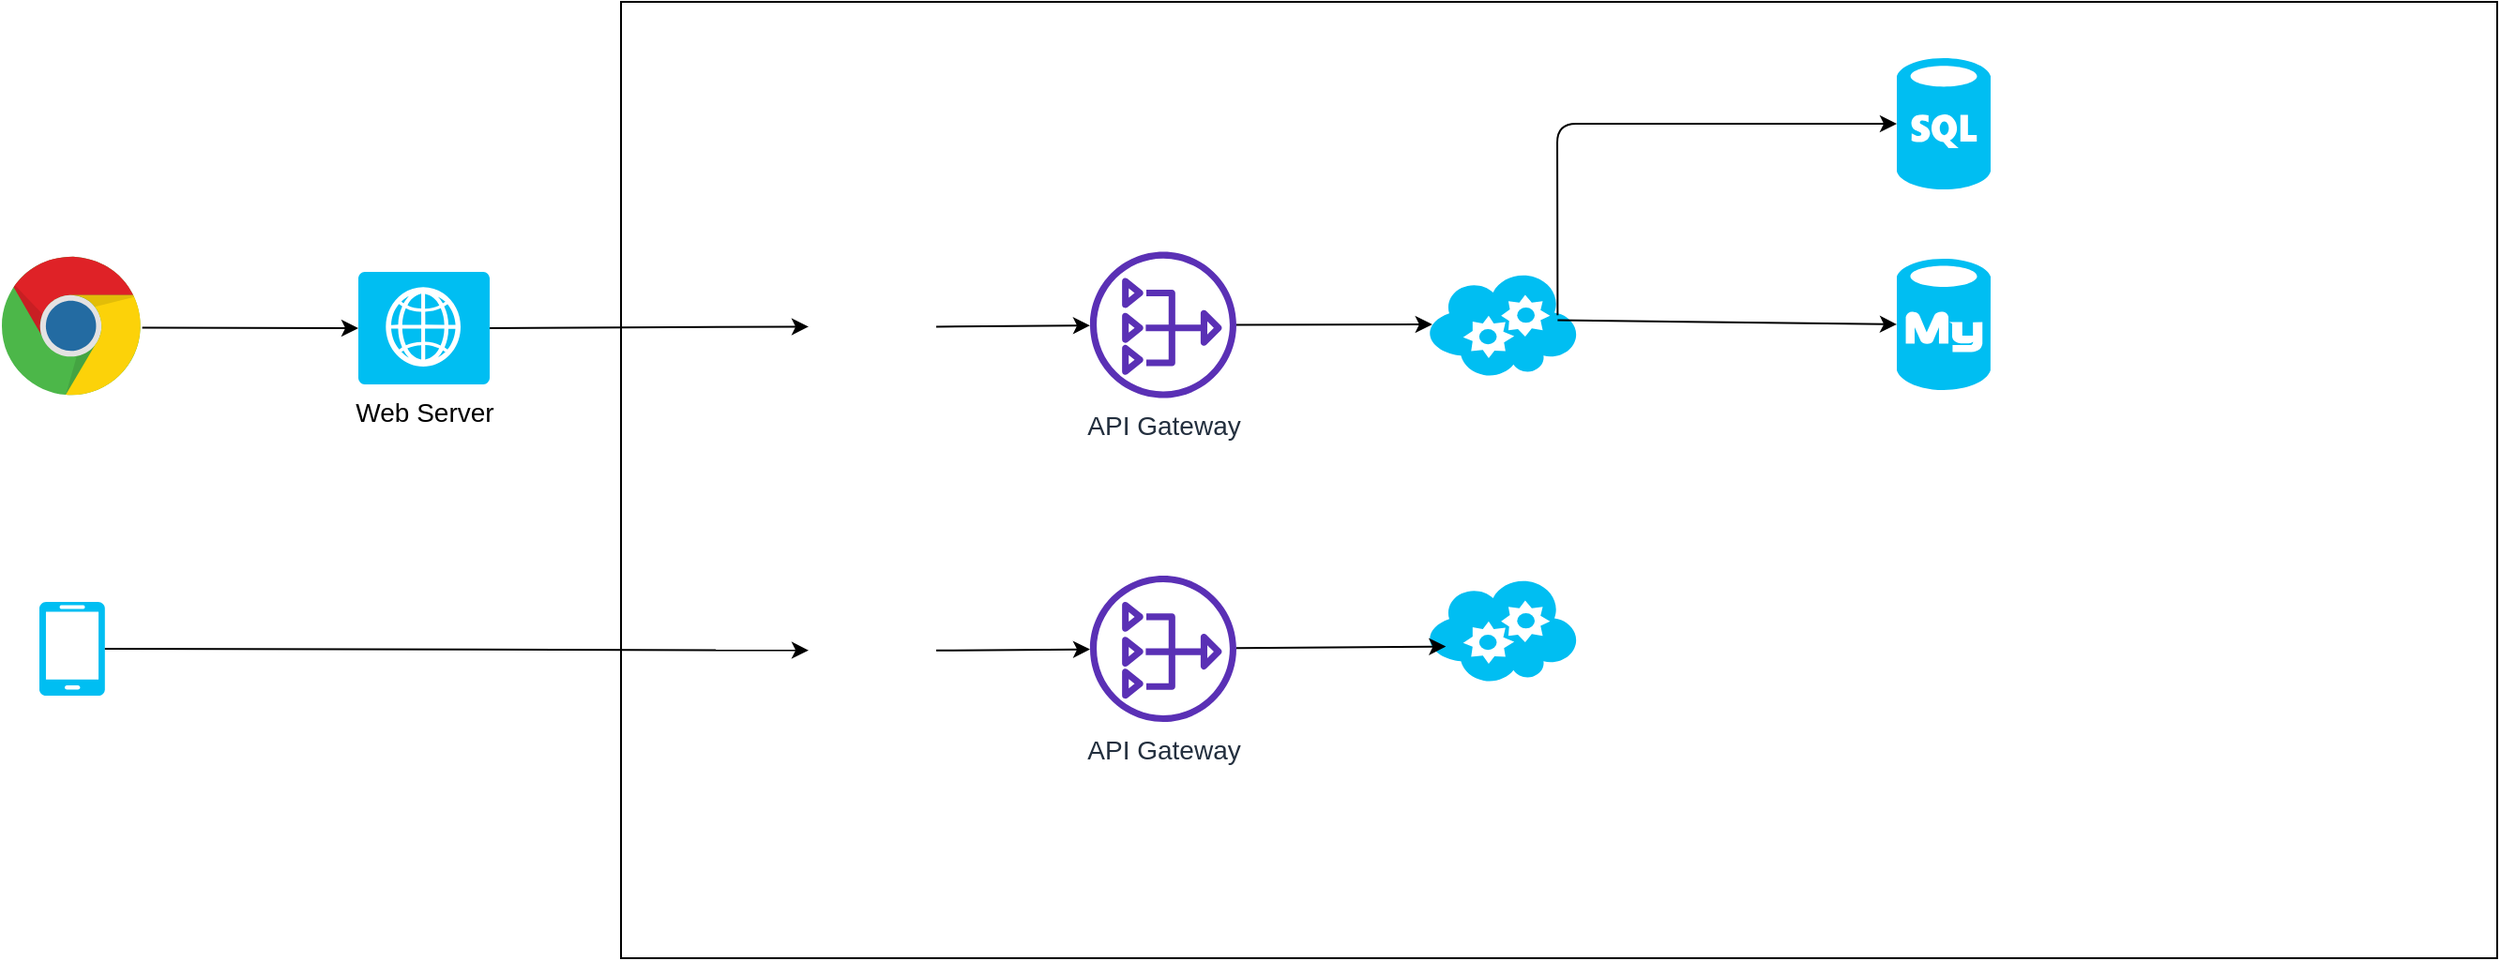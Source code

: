 <mxfile version="13.0.2" type="github" pages="3">
  <diagram id="D6xUE61VpCGZH91AxABK" name="Page-1">
    <mxGraphModel dx="1209" dy="629" grid="1" gridSize="10" guides="1" tooltips="1" connect="1" arrows="1" fold="1" page="1" pageScale="1" pageWidth="827" pageHeight="1169" math="0" shadow="0">
      <root>
        <mxCell id="0" />
        <mxCell id="1" parent="0" />
        <mxCell id="yKcq4G1e0Qguh4yrDQiM-10" value="" style="rounded=0;whiteSpace=wrap;html=1;fontSize=14;" parent="1" vertex="1">
          <mxGeometry x="370" y="190" width="1000" height="510" as="geometry" />
        </mxCell>
        <mxCell id="yKcq4G1e0Qguh4yrDQiM-1" value="" style="shape=image;html=1;verticalAlign=top;verticalLabelPosition=bottom;labelBackgroundColor=#ffffff;imageAspect=0;aspect=fixed;image=https://cdn4.iconfinder.com/data/icons/logos-brands-5/24/nginx-128.png;fontSize=14;" parent="1" vertex="1">
          <mxGeometry x="470" y="329.2" width="68" height="68" as="geometry" />
        </mxCell>
        <mxCell id="yKcq4G1e0Qguh4yrDQiM-2" value="" style="dashed=0;outlineConnect=0;html=1;align=center;labelPosition=center;verticalLabelPosition=bottom;verticalAlign=top;shape=mxgraph.weblogos.chrome;fontSize=14;" parent="1" vertex="1">
          <mxGeometry x="40" y="325.9" width="74.8" height="75.4" as="geometry" />
        </mxCell>
        <mxCell id="yKcq4G1e0Qguh4yrDQiM-6" value="" style="verticalLabelPosition=bottom;html=1;verticalAlign=top;align=center;strokeColor=none;fillColor=#00BEF2;shape=mxgraph.azure.mobile;pointerEvents=1;fontSize=14;" parent="1" vertex="1">
          <mxGeometry x="59.9" y="510" width="35" height="50" as="geometry" />
        </mxCell>
        <mxCell id="yKcq4G1e0Qguh4yrDQiM-7" value="API Gateway" style="outlineConnect=0;fontColor=#232F3E;gradientColor=none;fillColor=#5A30B5;strokeColor=none;dashed=0;verticalLabelPosition=bottom;verticalAlign=top;align=center;html=1;fontSize=14;fontStyle=0;aspect=fixed;pointerEvents=1;shape=mxgraph.aws4.nat_gateway;" parent="1" vertex="1">
          <mxGeometry x="620" y="323.3" width="78" height="78" as="geometry" />
        </mxCell>
        <mxCell id="yKcq4G1e0Qguh4yrDQiM-8" value="Web Server" style="verticalLabelPosition=bottom;html=1;verticalAlign=top;align=center;strokeColor=none;fillColor=#00BEF2;shape=mxgraph.azure.web_role;fontSize=14;" parent="1" vertex="1">
          <mxGeometry x="230" y="334" width="70" height="60" as="geometry" />
        </mxCell>
        <mxCell id="yKcq4G1e0Qguh4yrDQiM-9" value="" style="endArrow=classic;html=1;entryX=0;entryY=0.5;entryDx=0;entryDy=0;entryPerimeter=0;fontSize=14;" parent="1" source="yKcq4G1e0Qguh4yrDQiM-2" target="yKcq4G1e0Qguh4yrDQiM-8" edge="1">
          <mxGeometry width="50" height="50" relative="1" as="geometry">
            <mxPoint x="170" y="510" as="sourcePoint" />
            <mxPoint x="220" y="460" as="targetPoint" />
          </mxGeometry>
        </mxCell>
        <mxCell id="yKcq4G1e0Qguh4yrDQiM-11" value="" style="endArrow=classic;html=1;exitX=1;exitY=0.5;exitDx=0;exitDy=0;exitPerimeter=0;entryX=0;entryY=0.5;entryDx=0;entryDy=0;fontSize=14;" parent="1" source="yKcq4G1e0Qguh4yrDQiM-8" target="yKcq4G1e0Qguh4yrDQiM-1" edge="1">
          <mxGeometry width="50" height="50" relative="1" as="geometry">
            <mxPoint x="360" y="370" as="sourcePoint" />
            <mxPoint x="410" y="320" as="targetPoint" />
          </mxGeometry>
        </mxCell>
        <mxCell id="yKcq4G1e0Qguh4yrDQiM-12" value="" style="endArrow=classic;html=1;exitX=1;exitY=0.5;exitDx=0;exitDy=0;exitPerimeter=0;fontSize=14;" parent="1" source="yKcq4G1e0Qguh4yrDQiM-6" target="yKcq4G1e0Qguh4yrDQiM-13" edge="1">
          <mxGeometry width="50" height="50" relative="1" as="geometry">
            <mxPoint x="230" y="580" as="sourcePoint" />
            <mxPoint x="280" y="530" as="targetPoint" />
          </mxGeometry>
        </mxCell>
        <mxCell id="yKcq4G1e0Qguh4yrDQiM-13" value="" style="shape=image;html=1;verticalAlign=top;verticalLabelPosition=bottom;labelBackgroundColor=#ffffff;imageAspect=0;aspect=fixed;image=https://cdn4.iconfinder.com/data/icons/logos-brands-5/24/nginx-128.png;fontSize=14;" parent="1" vertex="1">
          <mxGeometry x="470" y="501.9" width="68" height="68" as="geometry" />
        </mxCell>
        <mxCell id="yKcq4G1e0Qguh4yrDQiM-14" value="API Gateway" style="outlineConnect=0;fontColor=#232F3E;gradientColor=none;fillColor=#5A30B5;strokeColor=none;dashed=0;verticalLabelPosition=bottom;verticalAlign=top;align=center;html=1;fontSize=14;fontStyle=0;aspect=fixed;pointerEvents=1;shape=mxgraph.aws4.nat_gateway;" parent="1" vertex="1">
          <mxGeometry x="620" y="496" width="78" height="78" as="geometry" />
        </mxCell>
        <mxCell id="yKcq4G1e0Qguh4yrDQiM-15" value="" style="endArrow=classic;html=1;exitX=1;exitY=0.5;exitDx=0;exitDy=0;fontSize=14;" parent="1" source="yKcq4G1e0Qguh4yrDQiM-1" target="yKcq4G1e0Qguh4yrDQiM-7" edge="1">
          <mxGeometry width="50" height="50" relative="1" as="geometry">
            <mxPoint x="740" y="480" as="sourcePoint" />
            <mxPoint x="790" y="430" as="targetPoint" />
          </mxGeometry>
        </mxCell>
        <mxCell id="yKcq4G1e0Qguh4yrDQiM-16" value="" style="endArrow=classic;html=1;exitX=1;exitY=0.5;exitDx=0;exitDy=0;fontSize=14;" parent="1" source="yKcq4G1e0Qguh4yrDQiM-13" target="yKcq4G1e0Qguh4yrDQiM-14" edge="1">
          <mxGeometry width="50" height="50" relative="1" as="geometry">
            <mxPoint x="610" y="540" as="sourcePoint" />
            <mxPoint x="660" y="490" as="targetPoint" />
          </mxGeometry>
        </mxCell>
        <mxCell id="yKcq4G1e0Qguh4yrDQiM-17" value="" style="verticalLabelPosition=bottom;html=1;verticalAlign=top;align=center;strokeColor=none;fillColor=#00BEF2;shape=mxgraph.azure.mysql_database;fontSize=14;" parent="1" vertex="1">
          <mxGeometry x="1050" y="327" width="50" height="70" as="geometry" />
        </mxCell>
        <mxCell id="yKcq4G1e0Qguh4yrDQiM-18" value="" style="verticalLabelPosition=bottom;html=1;verticalAlign=top;align=center;strokeColor=none;fillColor=#00BEF2;shape=mxgraph.azure.sql_database;fontSize=14;" parent="1" vertex="1">
          <mxGeometry x="1050" y="220" width="50" height="70" as="geometry" />
        </mxCell>
        <mxCell id="yKcq4G1e0Qguh4yrDQiM-19" value="" style="verticalLabelPosition=bottom;html=1;verticalAlign=top;align=center;strokeColor=none;fillColor=#00BEF2;shape=mxgraph.azure.cloud_service;fontSize=14;" parent="1" vertex="1">
          <mxGeometry x="800" y="334" width="80" height="56" as="geometry" />
        </mxCell>
        <mxCell id="yKcq4G1e0Qguh4yrDQiM-20" value="" style="endArrow=classic;html=1;fontSize=14;entryX=0.03;entryY=0.5;entryDx=0;entryDy=0;entryPerimeter=0;" parent="1" source="yKcq4G1e0Qguh4yrDQiM-7" target="yKcq4G1e0Qguh4yrDQiM-19" edge="1">
          <mxGeometry width="50" height="50" relative="1" as="geometry">
            <mxPoint x="720" y="480" as="sourcePoint" />
            <mxPoint x="770" y="430" as="targetPoint" />
          </mxGeometry>
        </mxCell>
        <mxCell id="yKcq4G1e0Qguh4yrDQiM-21" value="" style="verticalLabelPosition=bottom;html=1;verticalAlign=top;align=center;strokeColor=none;fillColor=#00BEF2;shape=mxgraph.azure.cloud_service;fontSize=14;" parent="1" vertex="1">
          <mxGeometry x="800" y="497" width="80" height="56" as="geometry" />
        </mxCell>
        <mxCell id="yKcq4G1e0Qguh4yrDQiM-22" value="" style="endArrow=classic;html=1;fontSize=14;entryX=0.121;entryY=0.657;entryDx=0;entryDy=0;entryPerimeter=0;" parent="1" source="yKcq4G1e0Qguh4yrDQiM-14" target="yKcq4G1e0Qguh4yrDQiM-21" edge="1">
          <mxGeometry width="50" height="50" relative="1" as="geometry">
            <mxPoint x="720" y="620" as="sourcePoint" />
            <mxPoint x="770" y="570" as="targetPoint" />
          </mxGeometry>
        </mxCell>
        <mxCell id="yKcq4G1e0Qguh4yrDQiM-23" value="" style="endArrow=classic;html=1;fontSize=14;exitX=0.865;exitY=0.413;exitDx=0;exitDy=0;exitPerimeter=0;" parent="1" source="yKcq4G1e0Qguh4yrDQiM-19" target="yKcq4G1e0Qguh4yrDQiM-18" edge="1">
          <mxGeometry width="50" height="50" relative="1" as="geometry">
            <mxPoint x="890" y="370" as="sourcePoint" />
            <mxPoint x="940" y="320" as="targetPoint" />
            <Array as="points">
              <mxPoint x="869" y="255" />
            </Array>
          </mxGeometry>
        </mxCell>
        <mxCell id="yKcq4G1e0Qguh4yrDQiM-25" value="" style="endArrow=classic;html=1;fontSize=14;exitX=0.865;exitY=0.46;exitDx=0;exitDy=0;exitPerimeter=0;entryX=0;entryY=0.5;entryDx=0;entryDy=0;entryPerimeter=0;" parent="1" source="yKcq4G1e0Qguh4yrDQiM-19" target="yKcq4G1e0Qguh4yrDQiM-17" edge="1">
          <mxGeometry width="50" height="50" relative="1" as="geometry">
            <mxPoint x="900" y="480" as="sourcePoint" />
            <mxPoint x="950" y="430" as="targetPoint" />
          </mxGeometry>
        </mxCell>
      </root>
    </mxGraphModel>
  </diagram>
  <diagram id="DV2lTGGxnvz7v26kv7q8" name="Page-2">
    
    <mxGraphModel dx="1209" dy="629" grid="1" gridSize="10" guides="1" tooltips="1" connect="1" arrows="1" fold="1" page="1" pageScale="1" pageWidth="827" pageHeight="1169" math="0" shadow="0">
      
      <root>
        
        <mxCell id="6IEmFGXcHfe-T0XaRpEC-0" />
        
        <mxCell id="6IEmFGXcHfe-T0XaRpEC-1" parent="6IEmFGXcHfe-T0XaRpEC-0" />
        
        <mxCell id="6IEmFGXcHfe-T0XaRpEC-16" value="" style="rounded=0;whiteSpace=wrap;html=1;fontSize=14;" vertex="1" parent="6IEmFGXcHfe-T0XaRpEC-1">
          
          <mxGeometry x="390" y="50" width="890" height="520" as="geometry" />
          
        </mxCell>
        
        <mxCell id="6IEmFGXcHfe-T0XaRpEC-2" value="XX小区" style="rounded=1;whiteSpace=wrap;html=1;fontSize=14;" vertex="1" parent="6IEmFGXcHfe-T0XaRpEC-1">
          
          <mxGeometry x="20" y="200" width="120" height="60" as="geometry" />
          
        </mxCell>
        
        <mxCell id="6IEmFGXcHfe-T0XaRpEC-3" value="XX小区" style="rounded=1;whiteSpace=wrap;html=1;fontSize=14;" vertex="1" parent="6IEmFGXcHfe-T0XaRpEC-1">
          
          <mxGeometry x="20" y="300" width="120" height="60" as="geometry" />
          
        </mxCell>
        
        <mxCell id="6IEmFGXcHfe-T0XaRpEC-4" value="XX智慧社区平台" style="rounded=1;whiteSpace=wrap;html=1;fontSize=14;" vertex="1" parent="6IEmFGXcHfe-T0XaRpEC-1">
          
          <mxGeometry x="20" y="400" width="120" height="60" as="geometry" />
          
        </mxCell>
        
        <mxCell id="6IEmFGXcHfe-T0XaRpEC-5" value="数&lt;br style=&quot;font-size: 14px;&quot;&gt;据&lt;br style=&quot;font-size: 14px;&quot;&gt;开&lt;br style=&quot;font-size: 14px;&quot;&gt;放&lt;br style=&quot;font-size: 14px;&quot;&gt;平&lt;br style=&quot;font-size: 14px;&quot;&gt;台" style="rounded=0;whiteSpace=wrap;html=1;fontSize=14;" vertex="1" parent="6IEmFGXcHfe-T0XaRpEC-1">
          
          <mxGeometry x="460" y="130" width="80" height="390" as="geometry" />
          
        </mxCell>
        
        <mxCell id="6IEmFGXcHfe-T0XaRpEC-13" value="" style="endArrow=classic;html=1;exitX=1;exitY=0.5;exitDx=0;exitDy=0;fontSize=14;" edge="1" parent="6IEmFGXcHfe-T0XaRpEC-1" source="6IEmFGXcHfe-T0XaRpEC-19">
          
          <mxGeometry width="50" height="50" relative="1" as="geometry">
            
            <mxPoint x="340" y="280" as="sourcePoint" />
            
            <mxPoint x="460" y="232" as="targetPoint" />
            
          </mxGeometry>
          
        </mxCell>
        
        <mxCell id="6IEmFGXcHfe-T0XaRpEC-14" value="" style="endArrow=classic;html=1;exitX=1;exitY=0.5;exitDx=0;exitDy=0;fontSize=14;" edge="1" parent="6IEmFGXcHfe-T0XaRpEC-1" source="6IEmFGXcHfe-T0XaRpEC-23">
          
          <mxGeometry width="50" height="50" relative="1" as="geometry">
            
            <mxPoint x="280" y="380" as="sourcePoint" />
            
            <mxPoint x="460" y="332" as="targetPoint" />
            
          </mxGeometry>
          
        </mxCell>
        
        <mxCell id="6IEmFGXcHfe-T0XaRpEC-15" value="" style="endArrow=classic;html=1;exitX=1;exitY=0.5;exitDx=0;exitDy=0;fontSize=14;" edge="1" parent="6IEmFGXcHfe-T0XaRpEC-1" source="6IEmFGXcHfe-T0XaRpEC-25">
          
          <mxGeometry width="50" height="50" relative="1" as="geometry">
            
            <mxPoint x="280" y="470" as="sourcePoint" />
            
            <mxPoint x="460" y="432" as="targetPoint" />
            
          </mxGeometry>
          
        </mxCell>
        
        <mxCell id="6IEmFGXcHfe-T0XaRpEC-17" value="邯郸公安智慧平安社区平台" style="text;html=1;strokeColor=none;fillColor=none;align=center;verticalAlign=middle;whiteSpace=wrap;rounded=0;fontSize=16;fontStyle=1" vertex="1" parent="6IEmFGXcHfe-T0XaRpEC-1">
          
          <mxGeometry x="760" y="70" width="200" height="20" as="geometry" />
          
        </mxCell>
        
        <mxCell id="6IEmFGXcHfe-T0XaRpEC-18" value="接入方管理" style="rounded=1;whiteSpace=wrap;html=1;strokeWidth=1;fontSize=16;fillColor=#d5e8d4;strokeColor=#82b366;" vertex="1" parent="6IEmFGXcHfe-T0XaRpEC-1">
          
          <mxGeometry x="590" y="130" width="120" height="60" as="geometry" />
          
        </mxCell>
        
        <mxCell id="6IEmFGXcHfe-T0XaRpEC-19" value="接口适配器" style="shape=step;perimeter=stepPerimeter;whiteSpace=wrap;html=1;fixedSize=1;strokeWidth=1;fontSize=16;fillColor=#fff2cc;strokeColor=#d6b656;" vertex="1" parent="6IEmFGXcHfe-T0XaRpEC-1">
          
          <mxGeometry x="220" y="200" width="120" height="60" as="geometry" />
          
        </mxCell>
        
        <mxCell id="6IEmFGXcHfe-T0XaRpEC-20" value="" style="endArrow=classic;html=1;exitX=1;exitY=0.5;exitDx=0;exitDy=0;fontSize=14;" edge="1" parent="6IEmFGXcHfe-T0XaRpEC-1" source="6IEmFGXcHfe-T0XaRpEC-2" target="6IEmFGXcHfe-T0XaRpEC-19">
          
          <mxGeometry width="50" height="50" relative="1" as="geometry">
            
            <mxPoint x="140" y="230" as="sourcePoint" />
            
            <mxPoint x="460" y="232" as="targetPoint" />
            
          </mxGeometry>
          
        </mxCell>
        
        <mxCell id="6IEmFGXcHfe-T0XaRpEC-23" value="接口适配器" style="shape=step;perimeter=stepPerimeter;whiteSpace=wrap;html=1;fixedSize=1;strokeWidth=1;fontSize=16;fillColor=#fff2cc;strokeColor=#d6b656;" vertex="1" parent="6IEmFGXcHfe-T0XaRpEC-1">
          
          <mxGeometry x="220" y="300" width="120" height="60" as="geometry" />
          
        </mxCell>
        
        <mxCell id="6IEmFGXcHfe-T0XaRpEC-24" value="" style="endArrow=classic;html=1;exitX=1;exitY=0.5;exitDx=0;exitDy=0;fontSize=14;" edge="1" parent="6IEmFGXcHfe-T0XaRpEC-1" source="6IEmFGXcHfe-T0XaRpEC-3" target="6IEmFGXcHfe-T0XaRpEC-23">
          
          <mxGeometry width="50" height="50" relative="1" as="geometry">
            
            <mxPoint x="140" y="330" as="sourcePoint" />
            
            <mxPoint x="460" y="332" as="targetPoint" />
            
          </mxGeometry>
          
        </mxCell>
        
        <mxCell id="6IEmFGXcHfe-T0XaRpEC-25" value="接口适配器" style="shape=step;perimeter=stepPerimeter;whiteSpace=wrap;html=1;fixedSize=1;strokeWidth=1;fontSize=16;fillColor=#fff2cc;strokeColor=#d6b656;" vertex="1" parent="6IEmFGXcHfe-T0XaRpEC-1">
          
          <mxGeometry x="220" y="400" width="120" height="60" as="geometry" />
          
        </mxCell>
        
        <mxCell id="6IEmFGXcHfe-T0XaRpEC-26" value="" style="endArrow=classic;html=1;exitX=1;exitY=0.5;exitDx=0;exitDy=0;fontSize=14;" edge="1" parent="6IEmFGXcHfe-T0XaRpEC-1" source="6IEmFGXcHfe-T0XaRpEC-4" target="6IEmFGXcHfe-T0XaRpEC-25">
          
          <mxGeometry width="50" height="50" relative="1" as="geometry">
            
            <mxPoint x="140" y="430" as="sourcePoint" />
            
            <mxPoint x="460" y="432" as="targetPoint" />
            
          </mxGeometry>
          
        </mxCell>
        
        <mxCell id="6IEmFGXcHfe-T0XaRpEC-29" value="人员管理" style="rounded=1;whiteSpace=wrap;html=1;strokeWidth=1;fontSize=16;" vertex="1" parent="6IEmFGXcHfe-T0XaRpEC-1">
          
          <mxGeometry x="590" y="330" width="120" height="60" as="geometry" />
          
        </mxCell>
        
        <mxCell id="6IEmFGXcHfe-T0XaRpEC-30" value="小区管理" style="rounded=1;whiteSpace=wrap;html=1;strokeWidth=1;fontSize=16;" vertex="1" parent="6IEmFGXcHfe-T0XaRpEC-1">
          
          <mxGeometry x="590" y="230" width="120" height="60" as="geometry" />
          
        </mxCell>
        
        <mxCell id="6IEmFGXcHfe-T0XaRpEC-31" value="车辆管理" style="rounded=1;whiteSpace=wrap;html=1;strokeWidth=1;fontSize=16;" vertex="1" parent="6IEmFGXcHfe-T0XaRpEC-1">
          
          <mxGeometry x="750" y="230" width="120" height="60" as="geometry" />
          
        </mxCell>
        
        <mxCell id="6IEmFGXcHfe-T0XaRpEC-32" value="人员出入记录" style="rounded=1;whiteSpace=wrap;html=1;strokeWidth=1;fontSize=16;" vertex="1" parent="6IEmFGXcHfe-T0XaRpEC-1">
          
          <mxGeometry x="590" y="440" width="120" height="60" as="geometry" />
          
        </mxCell>
        
        <mxCell id="6IEmFGXcHfe-T0XaRpEC-33" value="车辆出入记录" style="rounded=1;whiteSpace=wrap;html=1;strokeWidth=1;fontSize=16;" vertex="1" parent="6IEmFGXcHfe-T0XaRpEC-1">
          
          <mxGeometry x="750" y="330" width="120" height="60" as="geometry" />
          
        </mxCell>
        
        <mxCell id="6IEmFGXcHfe-T0XaRpEC-35" value="统计&lt;br&gt;分析&lt;br&gt;告警" style="rounded=1;whiteSpace=wrap;html=1;strokeWidth=1;fontSize=16;" vertex="1" parent="6IEmFGXcHfe-T0XaRpEC-1">
          
          <mxGeometry x="1161" y="130" width="80" height="380" as="geometry" />
          
        </mxCell>
        
        <mxCell id="6IEmFGXcHfe-T0XaRpEC-36" value="数据库" style="shape=cylinder;whiteSpace=wrap;html=1;boundedLbl=1;backgroundOutline=1;strokeWidth=1;fontSize=16;" vertex="1" parent="6IEmFGXcHfe-T0XaRpEC-1">
          
          <mxGeometry x="940" y="250" width="120" height="80" as="geometry" />
          
        </mxCell>
        
        <mxCell id="6IEmFGXcHfe-T0XaRpEC-37" value="" style="endArrow=none;html=1;strokeWidth=1;fontSize=16;" edge="1" parent="6IEmFGXcHfe-T0XaRpEC-1">
          
          <mxGeometry width="50" height="50" relative="1" as="geometry">
            
            <mxPoint x="540" y="150" as="sourcePoint" />
            
            <mxPoint x="590" y="150" as="targetPoint" />
            
          </mxGeometry>
          
        </mxCell>
        
        <mxCell id="6IEmFGXcHfe-T0XaRpEC-39" value="" style="endArrow=none;html=1;strokeWidth=1;fontSize=16;exitX=0.993;exitY=0.589;exitDx=0;exitDy=0;exitPerimeter=0;" edge="1" parent="6IEmFGXcHfe-T0XaRpEC-1" source="6IEmFGXcHfe-T0XaRpEC-5">
          
          <mxGeometry width="50" height="50" relative="1" as="geometry">
            
            <mxPoint x="540" y="410" as="sourcePoint" />
            
            <mxPoint x="590" y="360" as="targetPoint" />
            
          </mxGeometry>
          
        </mxCell>
        
        <mxCell id="6IEmFGXcHfe-T0XaRpEC-40" value="" style="endArrow=none;html=1;strokeWidth=1;fontSize=16;" edge="1" parent="6IEmFGXcHfe-T0XaRpEC-1">
          
          <mxGeometry width="50" height="50" relative="1" as="geometry">
            
            <mxPoint x="539" y="260" as="sourcePoint" />
            
            <mxPoint x="590" y="260" as="targetPoint" />
            
          </mxGeometry>
          
        </mxCell>
        
        <mxCell id="6IEmFGXcHfe-T0XaRpEC-41" value="" style="endArrow=none;html=1;strokeWidth=1;fontSize=16;exitX=0.971;exitY=0.872;exitDx=0;exitDy=0;exitPerimeter=0;entryX=0;entryY=0.5;entryDx=0;entryDy=0;" edge="1" parent="6IEmFGXcHfe-T0XaRpEC-1" source="6IEmFGXcHfe-T0XaRpEC-5" target="6IEmFGXcHfe-T0XaRpEC-32">
          
          <mxGeometry width="50" height="50" relative="1" as="geometry">
            
            <mxPoint x="550" y="560" as="sourcePoint" />
            
            <mxPoint x="600" y="510" as="targetPoint" />
            
          </mxGeometry>
          
        </mxCell>
        
        <mxCell id="6IEmFGXcHfe-T0XaRpEC-43" value="鉴权管理" style="rounded=1;whiteSpace=wrap;html=1;strokeWidth=1;fontSize=16;fillColor=#d5e8d4;strokeColor=#82b366;" vertex="1" parent="6IEmFGXcHfe-T0XaRpEC-1">
          
          <mxGeometry x="750" y="130" width="120" height="60" as="geometry" />
          
        </mxCell>
        
        <mxCell id="6IEmFGXcHfe-T0XaRpEC-44" value="" style="shape=flexArrow;endArrow=classic;html=1;strokeWidth=1;fontSize=16;" edge="1" parent="6IEmFGXcHfe-T0XaRpEC-1">
          
          <mxGeometry width="50" height="50" relative="1" as="geometry">
            
            <mxPoint x="1090" y="332" as="sourcePoint" />
            
            <mxPoint x="1140" y="332" as="targetPoint" />
            
          </mxGeometry>
          
        </mxCell>
        
        <mxCell id="6IEmFGXcHfe-T0XaRpEC-45" value="" style="shape=flexArrow;endArrow=classic;html=1;strokeWidth=1;fontSize=16;" edge="1" parent="6IEmFGXcHfe-T0XaRpEC-1">
          
          <mxGeometry width="50" height="50" relative="1" as="geometry">
            
            <mxPoint x="1090" y="424" as="sourcePoint" />
            
            <mxPoint x="1140" y="424" as="targetPoint" />
            
          </mxGeometry>
          
        </mxCell>
        
        <mxCell id="6IEmFGXcHfe-T0XaRpEC-46" value="" style="shape=flexArrow;endArrow=classic;html=1;strokeWidth=1;fontSize=16;" edge="1" parent="6IEmFGXcHfe-T0XaRpEC-1">
          
          <mxGeometry width="50" height="50" relative="1" as="geometry">
            
            <mxPoint x="1090" y="215" as="sourcePoint" />
            
            <mxPoint x="1140" y="215" as="targetPoint" />
            
          </mxGeometry>
          
        </mxCell>
        
        <mxCell id="6IEmFGXcHfe-T0XaRpEC-47" value="数据库" style="shape=cylinder;whiteSpace=wrap;html=1;boundedLbl=1;backgroundOutline=1;strokeWidth=1;fontSize=16;" vertex="1" parent="6IEmFGXcHfe-T0XaRpEC-1">
          
          <mxGeometry x="950" y="285" width="120" height="80" as="geometry" />
          
        </mxCell>
        
        <mxCell id="6IEmFGXcHfe-T0XaRpEC-48" value="数据库" style="shape=cylinder;whiteSpace=wrap;html=1;boundedLbl=1;backgroundOutline=1;strokeWidth=1;fontSize=16;" vertex="1" parent="6IEmFGXcHfe-T0XaRpEC-1">
          
          <mxGeometry x="960" y="320" width="120" height="80" as="geometry" />
          
        </mxCell>
        
        <mxCell id="6IEmFGXcHfe-T0XaRpEC-49" value="房屋管理" style="rounded=1;whiteSpace=wrap;html=1;strokeWidth=1;fontSize=16;" vertex="1" parent="6IEmFGXcHfe-T0XaRpEC-1">
          
          <mxGeometry x="750" y="440" width="120" height="60" as="geometry" />
          
        </mxCell>
        
        <mxCell id="6IEmFGXcHfe-T0XaRpEC-50" value="" style="shape=flexArrow;endArrow=classic;html=1;strokeWidth=1;fontSize=16;" edge="1" parent="6IEmFGXcHfe-T0XaRpEC-1">
          
          <mxGeometry width="50" height="50" relative="1" as="geometry">
            
            <mxPoint x="880" y="309.5" as="sourcePoint" />
            
            <mxPoint x="930" y="309.5" as="targetPoint" />
            
          </mxGeometry>
          
        </mxCell>
        
      </root>
      
    </mxGraphModel>
    
  </diagram>
  <diagram id="zxilPrcfYMTEL7t6Qodr" name="Page-3">
    <mxGraphModel dx="382" dy="629" grid="1" gridSize="10" guides="1" tooltips="1" connect="1" arrows="1" fold="1" page="1" pageScale="1" pageWidth="827" pageHeight="1169" math="0" shadow="0">
      <root>
        <mxCell id="0IMbasNeEGBC8rWRaA1V-0" />
        <mxCell id="0IMbasNeEGBC8rWRaA1V-1" parent="0IMbasNeEGBC8rWRaA1V-0" />
        <mxCell id="0IMbasNeEGBC8rWRaA1V-7" value="" style="endArrow=none;html=1;fontSize=14;" edge="1" parent="0IMbasNeEGBC8rWRaA1V-1">
          <mxGeometry width="50" height="50" relative="1" as="geometry">
            <mxPoint x="960" y="230.5" as="sourcePoint" />
            <mxPoint x="2060" y="231" as="targetPoint" />
          </mxGeometry>
        </mxCell>
        <mxCell id="0IMbasNeEGBC8rWRaA1V-8" value="考试院信息科" style="text;html=1;strokeColor=none;fillColor=none;align=center;verticalAlign=middle;whiteSpace=wrap;rounded=0;fontSize=14;" vertex="1" parent="0IMbasNeEGBC8rWRaA1V-1">
          <mxGeometry x="980" y="200.5" width="190" height="20" as="geometry" />
        </mxCell>
        <mxCell id="0IMbasNeEGBC8rWRaA1V-9" value="考试院中考科" style="text;html=1;strokeColor=none;fillColor=none;align=center;verticalAlign=middle;whiteSpace=wrap;rounded=0;fontSize=14;" vertex="1" parent="0IMbasNeEGBC8rWRaA1V-1">
          <mxGeometry x="1250" y="200" width="110" height="20" as="geometry" />
        </mxCell>
        <mxCell id="0IMbasNeEGBC8rWRaA1V-10" value="区县教育局招生办" style="text;html=1;strokeColor=none;fillColor=none;align=center;verticalAlign=middle;whiteSpace=wrap;rounded=0;fontSize=14;" vertex="1" parent="0IMbasNeEGBC8rWRaA1V-1">
          <mxGeometry x="1464.92" y="200.5" width="130.17" height="20" as="geometry" />
        </mxCell>
        <mxCell id="0IMbasNeEGBC8rWRaA1V-11" value="" style="endArrow=none;dashed=1;html=1;fontSize=14;" edge="1" parent="0IMbasNeEGBC8rWRaA1V-1">
          <mxGeometry width="50" height="50" relative="1" as="geometry">
            <mxPoint x="1200" y="1096.5" as="sourcePoint" />
            <mxPoint x="1200" y="236.5" as="targetPoint" />
          </mxGeometry>
        </mxCell>
        <mxCell id="0IMbasNeEGBC8rWRaA1V-15" value="" style="endArrow=none;dashed=1;html=1;fontSize=14;" edge="1" parent="0IMbasNeEGBC8rWRaA1V-1">
          <mxGeometry width="50" height="50" relative="1" as="geometry">
            <mxPoint x="1420" y="1096.5" as="sourcePoint" />
            <mxPoint x="1420" y="235.5" as="targetPoint" />
          </mxGeometry>
        </mxCell>
        <mxCell id="0IMbasNeEGBC8rWRaA1V-16" value="学校" style="text;html=1;strokeColor=none;fillColor=none;align=center;verticalAlign=middle;whiteSpace=wrap;rounded=0;fontSize=14;" vertex="1" parent="0IMbasNeEGBC8rWRaA1V-1">
          <mxGeometry x="1690.003" y="200" width="80" height="20" as="geometry" />
        </mxCell>
        <mxCell id="0IMbasNeEGBC8rWRaA1V-17" value="" style="endArrow=none;dashed=1;html=1;fontSize=14;" edge="1" parent="0IMbasNeEGBC8rWRaA1V-1">
          <mxGeometry width="50" height="50" relative="1" as="geometry">
            <mxPoint x="1630" y="1096.5" as="sourcePoint" />
            <mxPoint x="1629.5" y="235.5" as="targetPoint" />
          </mxGeometry>
        </mxCell>
        <mxCell id="0IMbasNeEGBC8rWRaA1V-21" value="" style="endArrow=none;dashed=1;html=1;fontSize=14;" edge="1" parent="0IMbasNeEGBC8rWRaA1V-1">
          <mxGeometry width="50" height="50" relative="1" as="geometry">
            <mxPoint x="1840.5" y="1096" as="sourcePoint" />
            <mxPoint x="1840" y="235" as="targetPoint" />
          </mxGeometry>
        </mxCell>
        <mxCell id="0IMbasNeEGBC8rWRaA1V-22" value="学生" style="text;html=1;strokeColor=none;fillColor=none;align=center;verticalAlign=middle;whiteSpace=wrap;rounded=0;fontSize=14;" vertex="1" parent="0IMbasNeEGBC8rWRaA1V-1">
          <mxGeometry x="1910.003" y="200.5" width="80" height="20" as="geometry" />
        </mxCell>
        <mxCell id="0IMbasNeEGBC8rWRaA1V-24" value="导入本年度区县、学校、学生数据" style="rounded=1;whiteSpace=wrap;html=1;" vertex="1" parent="0IMbasNeEGBC8rWRaA1V-1">
          <mxGeometry x="1000" y="340" width="120" height="60" as="geometry" />
        </mxCell>
        <mxCell id="0IMbasNeEGBC8rWRaA1V-25" value="中考报名开网" style="rounded=1;whiteSpace=wrap;html=1;" vertex="1" parent="0IMbasNeEGBC8rWRaA1V-1">
          <mxGeometry x="1000" y="450" width="120" height="60" as="geometry" />
        </mxCell>
        <mxCell id="0IMbasNeEGBC8rWRaA1V-26" value="中考报名" style="rounded=1;whiteSpace=wrap;html=1;" vertex="1" parent="0IMbasNeEGBC8rWRaA1V-1">
          <mxGeometry x="1890" y="450" width="120" height="60" as="geometry" />
        </mxCell>
        <mxCell id="0IMbasNeEGBC8rWRaA1V-27" value="" style="endArrow=classic;html=1;exitX=0.5;exitY=1;exitDx=0;exitDy=0;entryX=0.5;entryY=0;entryDx=0;entryDy=0;" edge="1" parent="0IMbasNeEGBC8rWRaA1V-1" source="0IMbasNeEGBC8rWRaA1V-24" target="0IMbasNeEGBC8rWRaA1V-25">
          <mxGeometry width="50" height="50" relative="1" as="geometry">
            <mxPoint x="1000" y="610" as="sourcePoint" />
            <mxPoint x="1050" y="560" as="targetPoint" />
          </mxGeometry>
        </mxCell>
        <mxCell id="0IMbasNeEGBC8rWRaA1V-28" value="" style="endArrow=classic;html=1;exitX=1;exitY=0.5;exitDx=0;exitDy=0;entryX=0;entryY=0.5;entryDx=0;entryDy=0;" edge="1" parent="0IMbasNeEGBC8rWRaA1V-1" source="0IMbasNeEGBC8rWRaA1V-25" target="0IMbasNeEGBC8rWRaA1V-26">
          <mxGeometry width="50" height="50" relative="1" as="geometry">
            <mxPoint x="1140" y="590" as="sourcePoint" />
            <mxPoint x="1880" y="480" as="targetPoint" />
          </mxGeometry>
        </mxCell>
        <mxCell id="0IMbasNeEGBC8rWRaA1V-31" value="打印" style="rounded=1;whiteSpace=wrap;html=1;" vertex="1" parent="0IMbasNeEGBC8rWRaA1V-1">
          <mxGeometry x="1670" y="540" width="120" height="60" as="geometry" />
        </mxCell>
        <mxCell id="0IMbasNeEGBC8rWRaA1V-33" value="" style="endArrow=classic;html=1;exitX=0.5;exitY=1;exitDx=0;exitDy=0;" edge="1" parent="0IMbasNeEGBC8rWRaA1V-1" source="0IMbasNeEGBC8rWRaA1V-26">
          <mxGeometry width="50" height="50" relative="1" as="geometry">
            <mxPoint x="2030" y="650" as="sourcePoint" />
            <mxPoint x="1787" y="570" as="targetPoint" />
            <Array as="points">
              <mxPoint x="1950" y="570" />
            </Array>
          </mxGeometry>
        </mxCell>
        <mxCell id="0IMbasNeEGBC8rWRaA1V-34" value="核对" style="rounded=1;whiteSpace=wrap;html=1;" vertex="1" parent="0IMbasNeEGBC8rWRaA1V-1">
          <mxGeometry x="1890" y="670" width="120" height="60" as="geometry" />
        </mxCell>
        <mxCell id="0IMbasNeEGBC8rWRaA1V-39" value="" style="endArrow=classic;html=1;exitX=0.5;exitY=1;exitDx=0;exitDy=0;entryX=0.5;entryY=0;entryDx=0;entryDy=0;" edge="1" parent="0IMbasNeEGBC8rWRaA1V-1" source="0IMbasNeEGBC8rWRaA1V-31" target="0IMbasNeEGBC8rWRaA1V-34">
          <mxGeometry width="50" height="50" relative="1" as="geometry">
            <mxPoint x="1700" y="700" as="sourcePoint" />
            <mxPoint x="1750" y="650" as="targetPoint" />
            <Array as="points">
              <mxPoint x="1730" y="640" />
              <mxPoint x="1950" y="640" />
            </Array>
          </mxGeometry>
        </mxCell>
        <mxCell id="0IMbasNeEGBC8rWRaA1V-40" value="核对" style="rounded=1;whiteSpace=wrap;html=1;" vertex="1" parent="0IMbasNeEGBC8rWRaA1V-1">
          <mxGeometry x="1465" y="670" width="120" height="60" as="geometry" />
        </mxCell>
        <mxCell id="0IMbasNeEGBC8rWRaA1V-41" value="" style="endArrow=classic;html=1;exitX=0;exitY=0.5;exitDx=0;exitDy=0;" edge="1" parent="0IMbasNeEGBC8rWRaA1V-1" source="0IMbasNeEGBC8rWRaA1V-34" target="0IMbasNeEGBC8rWRaA1V-40">
          <mxGeometry width="50" height="50" relative="1" as="geometry">
            <mxPoint x="1660" y="810" as="sourcePoint" />
            <mxPoint x="1710" y="760" as="targetPoint" />
          </mxGeometry>
        </mxCell>
        <mxCell id="0IMbasNeEGBC8rWRaA1V-42" value="核对" style="rounded=1;whiteSpace=wrap;html=1;" vertex="1" parent="0IMbasNeEGBC8rWRaA1V-1">
          <mxGeometry x="1000" y="660" width="120" height="60" as="geometry" />
        </mxCell>
        <mxCell id="0IMbasNeEGBC8rWRaA1V-43" value="组织考试" style="rounded=1;whiteSpace=wrap;html=1;" vertex="1" parent="0IMbasNeEGBC8rWRaA1V-1">
          <mxGeometry x="1250" y="840" width="120" height="60" as="geometry" />
        </mxCell>
        <mxCell id="0IMbasNeEGBC8rWRaA1V-44" value="" style="endArrow=classic;html=1;exitX=0.424;exitY=0.967;exitDx=0;exitDy=0;exitPerimeter=0;" edge="1" parent="0IMbasNeEGBC8rWRaA1V-1" source="0IMbasNeEGBC8rWRaA1V-42">
          <mxGeometry width="50" height="50" relative="1" as="geometry">
            <mxPoint x="1210" y="910" as="sourcePoint" />
            <mxPoint x="1250" y="870" as="targetPoint" />
            <Array as="points">
              <mxPoint x="1051" y="870" />
            </Array>
          </mxGeometry>
        </mxCell>
      </root>
    </mxGraphModel>
  </diagram>
</mxfile>
